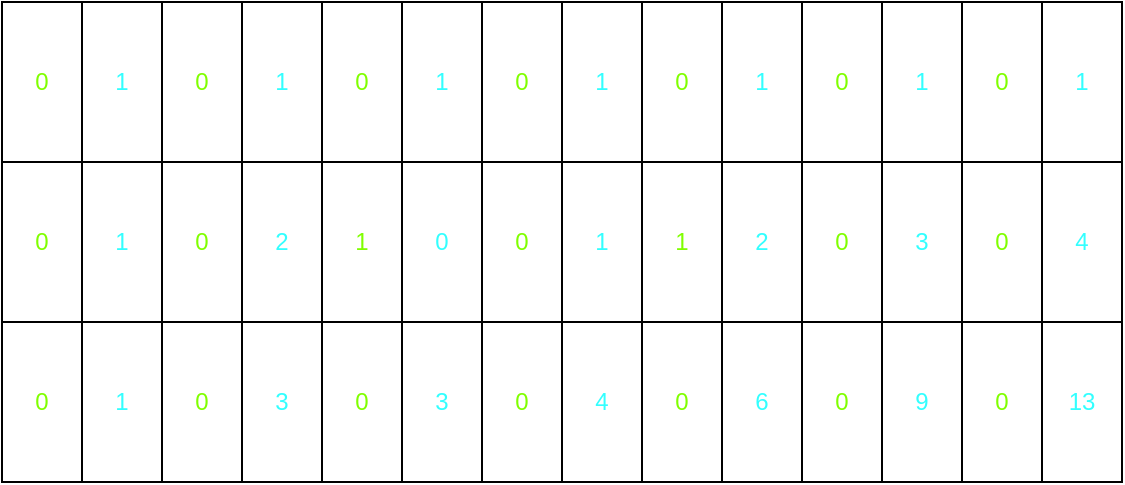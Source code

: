 <mxfile version="14.2.4" type="embed">
    <diagram id="d04SxBHUIpsgvVLZOpB7" name="第 1 页">
        <mxGraphModel dx="433" dy="785" grid="1" gridSize="10" guides="1" tooltips="1" connect="1" arrows="1" fold="1" page="1" pageScale="1" pageWidth="827" pageHeight="1169" math="0" shadow="0">
            <root>
                <mxCell id="0"/>
                <mxCell id="1" parent="0"/>
                <mxCell id="4" value="" style="group" parent="1" vertex="1" connectable="0">
                    <mxGeometry x="80" y="160" width="80" height="80" as="geometry"/>
                </mxCell>
                <mxCell id="2" value="&lt;font style=&quot;font-size: 12px&quot; color=&quot;#80ff00&quot;&gt;0&lt;/font&gt;" style="rounded=0;whiteSpace=wrap;html=1;" parent="4" vertex="1">
                    <mxGeometry width="40" height="80" as="geometry"/>
                </mxCell>
                <mxCell id="3" value="&lt;font color=&quot;#33ffff&quot;&gt;1&lt;/font&gt;" style="rounded=0;whiteSpace=wrap;html=1;" parent="4" vertex="1">
                    <mxGeometry x="40" width="40" height="80" as="geometry"/>
                </mxCell>
                <mxCell id="30" value="" style="group" parent="1" vertex="1" connectable="0">
                    <mxGeometry x="160" y="160" width="80" height="80" as="geometry"/>
                </mxCell>
                <mxCell id="31" value="&lt;font style=&quot;font-size: 12px&quot; color=&quot;#80ff00&quot;&gt;0&lt;/font&gt;" style="rounded=0;whiteSpace=wrap;html=1;" parent="30" vertex="1">
                    <mxGeometry width="40" height="80" as="geometry"/>
                </mxCell>
                <mxCell id="32" value="&lt;font color=&quot;#33ffff&quot;&gt;1&lt;/font&gt;" style="rounded=0;whiteSpace=wrap;html=1;" parent="30" vertex="1">
                    <mxGeometry x="40" width="40" height="80" as="geometry"/>
                </mxCell>
                <mxCell id="33" value="" style="group" parent="1" vertex="1" connectable="0">
                    <mxGeometry x="240" y="160" width="80" height="80" as="geometry"/>
                </mxCell>
                <mxCell id="34" value="&lt;font style=&quot;font-size: 12px&quot; color=&quot;#80ff00&quot;&gt;0&lt;/font&gt;" style="rounded=0;whiteSpace=wrap;html=1;" parent="33" vertex="1">
                    <mxGeometry width="40" height="80" as="geometry"/>
                </mxCell>
                <mxCell id="35" value="&lt;font color=&quot;#33ffff&quot;&gt;1&lt;/font&gt;" style="rounded=0;whiteSpace=wrap;html=1;" parent="33" vertex="1">
                    <mxGeometry x="40" width="40" height="80" as="geometry"/>
                </mxCell>
                <mxCell id="44" value="" style="group" parent="1" vertex="1" connectable="0">
                    <mxGeometry x="160" y="240" width="80" height="80" as="geometry"/>
                </mxCell>
                <mxCell id="45" value="&lt;font style=&quot;font-size: 12px&quot; color=&quot;#80ff00&quot;&gt;0&lt;/font&gt;" style="rounded=0;whiteSpace=wrap;html=1;" parent="44" vertex="1">
                    <mxGeometry width="40" height="80" as="geometry"/>
                </mxCell>
                <mxCell id="46" value="&lt;font color=&quot;#33ffff&quot;&gt;2&lt;/font&gt;" style="rounded=0;whiteSpace=wrap;html=1;" parent="44" vertex="1">
                    <mxGeometry x="40" width="40" height="80" as="geometry"/>
                </mxCell>
                <mxCell id="47" value="" style="group" parent="1" vertex="1" connectable="0">
                    <mxGeometry x="240" y="240" width="80" height="80" as="geometry"/>
                </mxCell>
                <mxCell id="48" value="&lt;font style=&quot;font-size: 12px&quot; color=&quot;#80ff00&quot;&gt;1&lt;/font&gt;" style="rounded=0;whiteSpace=wrap;html=1;" parent="47" vertex="1">
                    <mxGeometry width="40" height="80" as="geometry"/>
                </mxCell>
                <mxCell id="49" value="&lt;font color=&quot;#33ffff&quot;&gt;0&lt;/font&gt;" style="rounded=0;whiteSpace=wrap;html=1;" parent="47" vertex="1">
                    <mxGeometry x="40" width="40" height="80" as="geometry"/>
                </mxCell>
                <mxCell id="52" value="" style="group" parent="1" vertex="1" connectable="0">
                    <mxGeometry x="160" y="320" width="80" height="80" as="geometry"/>
                </mxCell>
                <mxCell id="53" value="&lt;font style=&quot;font-size: 12px&quot; color=&quot;#80ff00&quot;&gt;0&lt;/font&gt;" style="rounded=0;whiteSpace=wrap;html=1;" parent="52" vertex="1">
                    <mxGeometry width="40" height="80" as="geometry"/>
                </mxCell>
                <mxCell id="54" value="&lt;font color=&quot;#33ffff&quot;&gt;3&lt;/font&gt;" style="rounded=0;whiteSpace=wrap;html=1;" parent="52" vertex="1">
                    <mxGeometry x="40" width="40" height="80" as="geometry"/>
                </mxCell>
                <mxCell id="55" value="" style="group" parent="1" vertex="1" connectable="0">
                    <mxGeometry x="240" y="320" width="80" height="80" as="geometry"/>
                </mxCell>
                <mxCell id="56" value="&lt;font style=&quot;font-size: 12px&quot; color=&quot;#80ff00&quot;&gt;0&lt;/font&gt;" style="rounded=0;whiteSpace=wrap;html=1;" parent="55" vertex="1">
                    <mxGeometry width="40" height="80" as="geometry"/>
                </mxCell>
                <mxCell id="57" value="&lt;font color=&quot;#33ffff&quot;&gt;3&lt;/font&gt;" style="rounded=0;whiteSpace=wrap;html=1;" parent="55" vertex="1">
                    <mxGeometry x="40" width="40" height="80" as="geometry"/>
                </mxCell>
                <mxCell id="67" value="" style="group" vertex="1" connectable="0" parent="1">
                    <mxGeometry x="80" y="240" width="80" height="80" as="geometry"/>
                </mxCell>
                <mxCell id="42" value="&lt;font style=&quot;font-size: 12px&quot; color=&quot;#80ff00&quot;&gt;0&lt;/font&gt;" style="rounded=0;whiteSpace=wrap;html=1;" parent="67" vertex="1">
                    <mxGeometry width="40" height="80" as="geometry"/>
                </mxCell>
                <mxCell id="43" value="&lt;font color=&quot;#33ffff&quot;&gt;1&lt;/font&gt;" style="rounded=0;whiteSpace=wrap;html=1;" parent="67" vertex="1">
                    <mxGeometry x="40" width="40" height="80" as="geometry"/>
                </mxCell>
                <mxCell id="68" value="" style="group" vertex="1" connectable="0" parent="1">
                    <mxGeometry x="80" y="320" width="80" height="80" as="geometry"/>
                </mxCell>
                <mxCell id="50" value="&lt;font style=&quot;font-size: 12px&quot; color=&quot;#80ff00&quot;&gt;0&lt;/font&gt;" style="rounded=0;whiteSpace=wrap;html=1;" parent="68" vertex="1">
                    <mxGeometry width="40" height="80" as="geometry"/>
                </mxCell>
                <mxCell id="51" value="&lt;font color=&quot;#33ffff&quot;&gt;1&lt;/font&gt;" style="rounded=0;whiteSpace=wrap;html=1;" parent="68" vertex="1">
                    <mxGeometry x="40" width="40" height="80" as="geometry"/>
                </mxCell>
                <mxCell id="69" value="" style="group" vertex="1" connectable="0" parent="1">
                    <mxGeometry x="320" y="160" width="80" height="80" as="geometry"/>
                </mxCell>
                <mxCell id="70" value="&lt;font style=&quot;font-size: 12px&quot; color=&quot;#80ff00&quot;&gt;0&lt;/font&gt;" style="rounded=0;whiteSpace=wrap;html=1;" vertex="1" parent="69">
                    <mxGeometry width="40" height="80" as="geometry"/>
                </mxCell>
                <mxCell id="71" value="&lt;font color=&quot;#33ffff&quot;&gt;1&lt;/font&gt;" style="rounded=0;whiteSpace=wrap;html=1;" vertex="1" parent="69">
                    <mxGeometry x="40" width="40" height="80" as="geometry"/>
                </mxCell>
                <mxCell id="72" value="" style="group" vertex="1" connectable="0" parent="1">
                    <mxGeometry x="400" y="160" width="80" height="80" as="geometry"/>
                </mxCell>
                <mxCell id="73" value="&lt;font style=&quot;font-size: 12px&quot; color=&quot;#80ff00&quot;&gt;0&lt;/font&gt;" style="rounded=0;whiteSpace=wrap;html=1;" vertex="1" parent="72">
                    <mxGeometry width="40" height="80" as="geometry"/>
                </mxCell>
                <mxCell id="74" value="&lt;font color=&quot;#33ffff&quot;&gt;1&lt;/font&gt;" style="rounded=0;whiteSpace=wrap;html=1;" vertex="1" parent="72">
                    <mxGeometry x="40" width="40" height="80" as="geometry"/>
                </mxCell>
                <mxCell id="75" value="" style="group" vertex="1" connectable="0" parent="1">
                    <mxGeometry x="480" y="160" width="80" height="80" as="geometry"/>
                </mxCell>
                <mxCell id="76" value="&lt;font style=&quot;font-size: 12px&quot; color=&quot;#80ff00&quot;&gt;0&lt;/font&gt;" style="rounded=0;whiteSpace=wrap;html=1;" vertex="1" parent="75">
                    <mxGeometry width="40" height="80" as="geometry"/>
                </mxCell>
                <mxCell id="77" value="&lt;font color=&quot;#33ffff&quot;&gt;1&lt;/font&gt;" style="rounded=0;whiteSpace=wrap;html=1;" vertex="1" parent="75">
                    <mxGeometry x="40" width="40" height="80" as="geometry"/>
                </mxCell>
                <mxCell id="78" value="" style="group" vertex="1" connectable="0" parent="1">
                    <mxGeometry x="400" y="240" width="80" height="80" as="geometry"/>
                </mxCell>
                <mxCell id="79" value="&lt;font style=&quot;font-size: 12px&quot; color=&quot;#80ff00&quot;&gt;1&lt;/font&gt;" style="rounded=0;whiteSpace=wrap;html=1;" vertex="1" parent="78">
                    <mxGeometry width="40" height="80" as="geometry"/>
                </mxCell>
                <mxCell id="80" value="&lt;font color=&quot;#33ffff&quot;&gt;2&lt;/font&gt;" style="rounded=0;whiteSpace=wrap;html=1;" vertex="1" parent="78">
                    <mxGeometry x="40" width="40" height="80" as="geometry"/>
                </mxCell>
                <mxCell id="81" value="" style="group" vertex="1" connectable="0" parent="1">
                    <mxGeometry x="480" y="240" width="80" height="80" as="geometry"/>
                </mxCell>
                <mxCell id="82" value="&lt;font style=&quot;font-size: 12px&quot; color=&quot;#80ff00&quot;&gt;0&lt;/font&gt;" style="rounded=0;whiteSpace=wrap;html=1;" vertex="1" parent="81">
                    <mxGeometry width="40" height="80" as="geometry"/>
                </mxCell>
                <mxCell id="83" value="&lt;font color=&quot;#33ffff&quot;&gt;3&lt;/font&gt;" style="rounded=0;whiteSpace=wrap;html=1;" vertex="1" parent="81">
                    <mxGeometry x="40" width="40" height="80" as="geometry"/>
                </mxCell>
                <mxCell id="84" value="" style="group" vertex="1" connectable="0" parent="1">
                    <mxGeometry x="400" y="320" width="80" height="80" as="geometry"/>
                </mxCell>
                <mxCell id="85" value="&lt;font style=&quot;font-size: 12px&quot; color=&quot;#80ff00&quot;&gt;0&lt;/font&gt;" style="rounded=0;whiteSpace=wrap;html=1;" vertex="1" parent="84">
                    <mxGeometry width="40" height="80" as="geometry"/>
                </mxCell>
                <mxCell id="86" value="&lt;font color=&quot;#33ffff&quot;&gt;6&lt;/font&gt;" style="rounded=0;whiteSpace=wrap;html=1;" vertex="1" parent="84">
                    <mxGeometry x="40" width="40" height="80" as="geometry"/>
                </mxCell>
                <mxCell id="87" value="" style="group" vertex="1" connectable="0" parent="1">
                    <mxGeometry x="480" y="320" width="80" height="80" as="geometry"/>
                </mxCell>
                <mxCell id="88" value="&lt;font style=&quot;font-size: 12px&quot; color=&quot;#80ff00&quot;&gt;0&lt;/font&gt;" style="rounded=0;whiteSpace=wrap;html=1;" vertex="1" parent="87">
                    <mxGeometry width="40" height="80" as="geometry"/>
                </mxCell>
                <mxCell id="89" value="&lt;font color=&quot;#33ffff&quot;&gt;9&lt;/font&gt;" style="rounded=0;whiteSpace=wrap;html=1;" vertex="1" parent="87">
                    <mxGeometry x="40" width="40" height="80" as="geometry"/>
                </mxCell>
                <mxCell id="90" value="" style="group" vertex="1" connectable="0" parent="1">
                    <mxGeometry x="320" y="240" width="80" height="80" as="geometry"/>
                </mxCell>
                <mxCell id="91" value="&lt;font style=&quot;font-size: 12px&quot; color=&quot;#80ff00&quot;&gt;0&lt;/font&gt;" style="rounded=0;whiteSpace=wrap;html=1;" vertex="1" parent="90">
                    <mxGeometry width="40" height="80" as="geometry"/>
                </mxCell>
                <mxCell id="92" value="&lt;font color=&quot;#33ffff&quot;&gt;1&lt;/font&gt;" style="rounded=0;whiteSpace=wrap;html=1;" vertex="1" parent="90">
                    <mxGeometry x="40" width="40" height="80" as="geometry"/>
                </mxCell>
                <mxCell id="93" value="" style="group" vertex="1" connectable="0" parent="1">
                    <mxGeometry x="320" y="320" width="80" height="80" as="geometry"/>
                </mxCell>
                <mxCell id="94" value="&lt;font style=&quot;font-size: 12px&quot; color=&quot;#80ff00&quot;&gt;0&lt;/font&gt;" style="rounded=0;whiteSpace=wrap;html=1;" vertex="1" parent="93">
                    <mxGeometry width="40" height="80" as="geometry"/>
                </mxCell>
                <mxCell id="95" value="&lt;font color=&quot;#33ffff&quot;&gt;4&lt;/font&gt;" style="rounded=0;whiteSpace=wrap;html=1;" vertex="1" parent="93">
                    <mxGeometry x="40" width="40" height="80" as="geometry"/>
                </mxCell>
                <mxCell id="96" value="&lt;font style=&quot;font-size: 12px&quot; color=&quot;#80ff00&quot;&gt;0&lt;/font&gt;" style="rounded=0;whiteSpace=wrap;html=1;" vertex="1" parent="1">
                    <mxGeometry x="560" y="160" width="40" height="80" as="geometry"/>
                </mxCell>
                <mxCell id="97" value="&lt;font color=&quot;#33ffff&quot;&gt;1&lt;/font&gt;" style="rounded=0;whiteSpace=wrap;html=1;" vertex="1" parent="1">
                    <mxGeometry x="600" y="160" width="40" height="80" as="geometry"/>
                </mxCell>
                <mxCell id="98" value="&lt;font style=&quot;font-size: 12px&quot; color=&quot;#80ff00&quot;&gt;0&lt;/font&gt;" style="rounded=0;whiteSpace=wrap;html=1;" vertex="1" parent="1">
                    <mxGeometry x="560" y="240" width="40" height="80" as="geometry"/>
                </mxCell>
                <mxCell id="99" value="&lt;font color=&quot;#33ffff&quot;&gt;4&lt;/font&gt;" style="rounded=0;whiteSpace=wrap;html=1;" vertex="1" parent="1">
                    <mxGeometry x="600" y="240" width="40" height="80" as="geometry"/>
                </mxCell>
                <mxCell id="100" value="&lt;font style=&quot;font-size: 12px&quot; color=&quot;#80ff00&quot;&gt;0&lt;/font&gt;" style="rounded=0;whiteSpace=wrap;html=1;" vertex="1" parent="1">
                    <mxGeometry x="560" y="320" width="40" height="80" as="geometry"/>
                </mxCell>
                <mxCell id="101" value="&lt;font color=&quot;#33ffff&quot;&gt;13&lt;/font&gt;" style="rounded=0;whiteSpace=wrap;html=1;" vertex="1" parent="1">
                    <mxGeometry x="600" y="320" width="40" height="80" as="geometry"/>
                </mxCell>
            </root>
        </mxGraphModel>
    </diagram>
</mxfile>